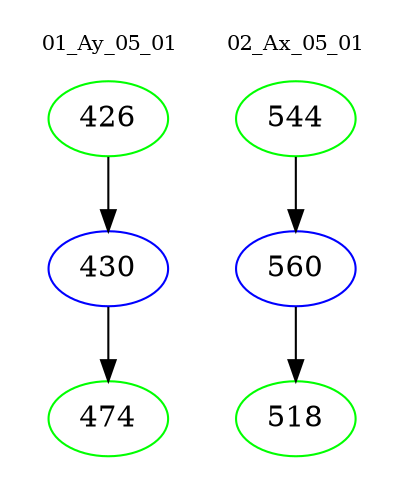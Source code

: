 digraph{
subgraph cluster_0 {
color = white
label = "01_Ay_05_01";
fontsize=10;
T0_426 [label="426", color="green"]
T0_426 -> T0_430 [color="black"]
T0_430 [label="430", color="blue"]
T0_430 -> T0_474 [color="black"]
T0_474 [label="474", color="green"]
}
subgraph cluster_1 {
color = white
label = "02_Ax_05_01";
fontsize=10;
T1_544 [label="544", color="green"]
T1_544 -> T1_560 [color="black"]
T1_560 [label="560", color="blue"]
T1_560 -> T1_518 [color="black"]
T1_518 [label="518", color="green"]
}
}
